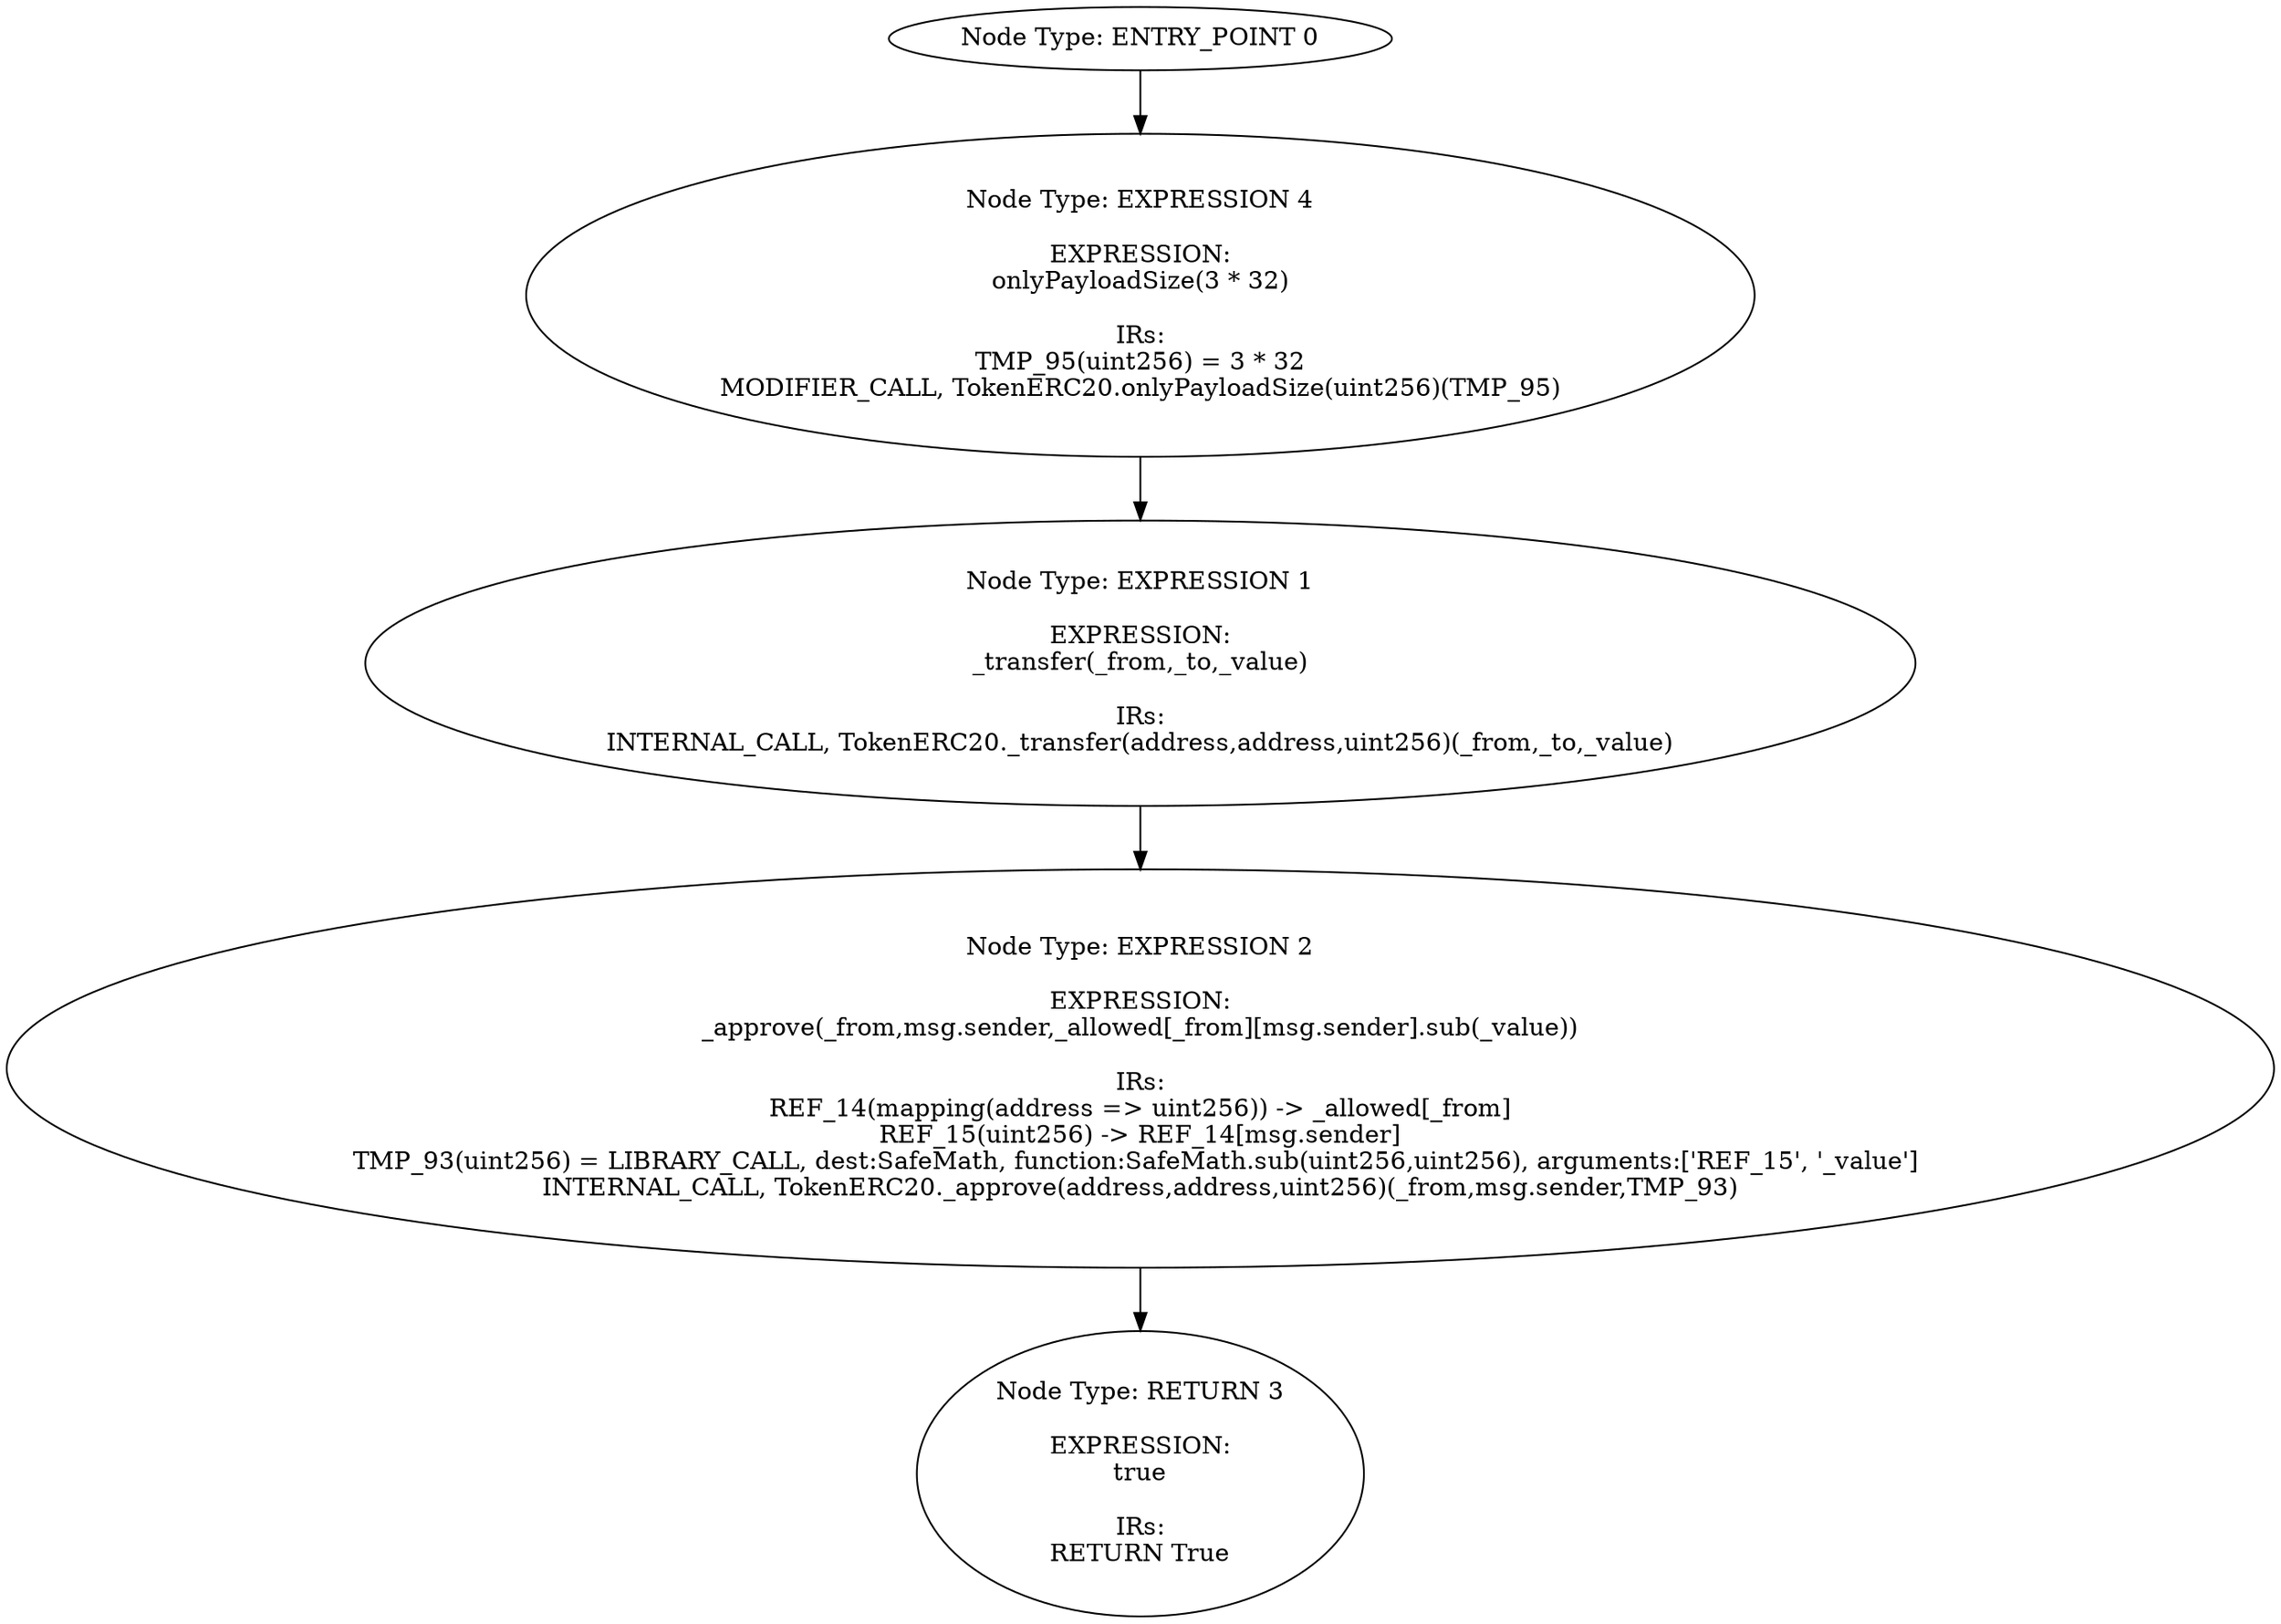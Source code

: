 digraph{
0[label="Node Type: ENTRY_POINT 0
"];
0->4;
1[label="Node Type: EXPRESSION 1

EXPRESSION:
_transfer(_from,_to,_value)

IRs:
INTERNAL_CALL, TokenERC20._transfer(address,address,uint256)(_from,_to,_value)"];
1->2;
2[label="Node Type: EXPRESSION 2

EXPRESSION:
_approve(_from,msg.sender,_allowed[_from][msg.sender].sub(_value))

IRs:
REF_14(mapping(address => uint256)) -> _allowed[_from]
REF_15(uint256) -> REF_14[msg.sender]
TMP_93(uint256) = LIBRARY_CALL, dest:SafeMath, function:SafeMath.sub(uint256,uint256), arguments:['REF_15', '_value'] 
INTERNAL_CALL, TokenERC20._approve(address,address,uint256)(_from,msg.sender,TMP_93)"];
2->3;
3[label="Node Type: RETURN 3

EXPRESSION:
true

IRs:
RETURN True"];
4[label="Node Type: EXPRESSION 4

EXPRESSION:
onlyPayloadSize(3 * 32)

IRs:
TMP_95(uint256) = 3 * 32
MODIFIER_CALL, TokenERC20.onlyPayloadSize(uint256)(TMP_95)"];
4->1;
}
